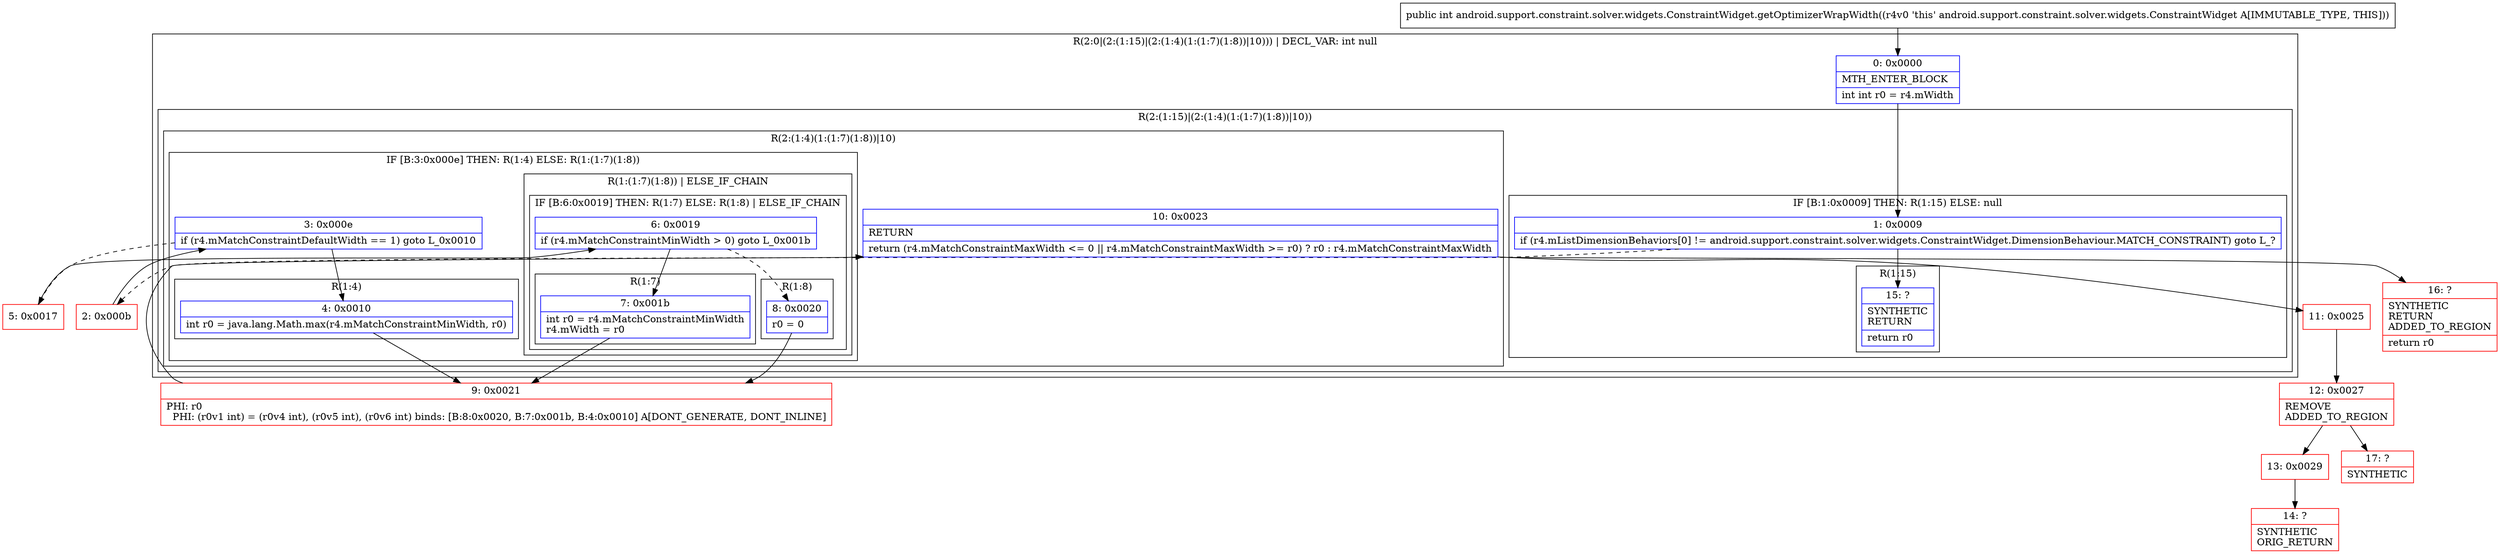 digraph "CFG forandroid.support.constraint.solver.widgets.ConstraintWidget.getOptimizerWrapWidth()I" {
subgraph cluster_Region_1465867868 {
label = "R(2:0|(2:(1:15)|(2:(1:4)(1:(1:7)(1:8))|10))) | DECL_VAR: int null\l";
node [shape=record,color=blue];
Node_0 [shape=record,label="{0\:\ 0x0000|MTH_ENTER_BLOCK\l|int int r0 = r4.mWidth\l}"];
subgraph cluster_Region_305246788 {
label = "R(2:(1:15)|(2:(1:4)(1:(1:7)(1:8))|10))";
node [shape=record,color=blue];
subgraph cluster_IfRegion_1115095203 {
label = "IF [B:1:0x0009] THEN: R(1:15) ELSE: null";
node [shape=record,color=blue];
Node_1 [shape=record,label="{1\:\ 0x0009|if (r4.mListDimensionBehaviors[0] != android.support.constraint.solver.widgets.ConstraintWidget.DimensionBehaviour.MATCH_CONSTRAINT) goto L_?\l}"];
subgraph cluster_Region_1286234797 {
label = "R(1:15)";
node [shape=record,color=blue];
Node_15 [shape=record,label="{15\:\ ?|SYNTHETIC\lRETURN\l|return r0\l}"];
}
}
subgraph cluster_Region_1602477193 {
label = "R(2:(1:4)(1:(1:7)(1:8))|10)";
node [shape=record,color=blue];
subgraph cluster_IfRegion_1901126454 {
label = "IF [B:3:0x000e] THEN: R(1:4) ELSE: R(1:(1:7)(1:8))";
node [shape=record,color=blue];
Node_3 [shape=record,label="{3\:\ 0x000e|if (r4.mMatchConstraintDefaultWidth == 1) goto L_0x0010\l}"];
subgraph cluster_Region_163792671 {
label = "R(1:4)";
node [shape=record,color=blue];
Node_4 [shape=record,label="{4\:\ 0x0010|int r0 = java.lang.Math.max(r4.mMatchConstraintMinWidth, r0)\l}"];
}
subgraph cluster_Region_1852628170 {
label = "R(1:(1:7)(1:8)) | ELSE_IF_CHAIN\l";
node [shape=record,color=blue];
subgraph cluster_IfRegion_350530492 {
label = "IF [B:6:0x0019] THEN: R(1:7) ELSE: R(1:8) | ELSE_IF_CHAIN\l";
node [shape=record,color=blue];
Node_6 [shape=record,label="{6\:\ 0x0019|if (r4.mMatchConstraintMinWidth \> 0) goto L_0x001b\l}"];
subgraph cluster_Region_1136023853 {
label = "R(1:7)";
node [shape=record,color=blue];
Node_7 [shape=record,label="{7\:\ 0x001b|int r0 = r4.mMatchConstraintMinWidth\lr4.mWidth = r0\l}"];
}
subgraph cluster_Region_1849050889 {
label = "R(1:8)";
node [shape=record,color=blue];
Node_8 [shape=record,label="{8\:\ 0x0020|r0 = 0\l}"];
}
}
}
}
Node_10 [shape=record,label="{10\:\ 0x0023|RETURN\l|return (r4.mMatchConstraintMaxWidth \<= 0 \|\| r4.mMatchConstraintMaxWidth \>= r0) ? r0 : r4.mMatchConstraintMaxWidth\l}"];
}
}
}
Node_2 [shape=record,color=red,label="{2\:\ 0x000b}"];
Node_5 [shape=record,color=red,label="{5\:\ 0x0017}"];
Node_9 [shape=record,color=red,label="{9\:\ 0x0021|PHI: r0 \l  PHI: (r0v1 int) = (r0v4 int), (r0v5 int), (r0v6 int) binds: [B:8:0x0020, B:7:0x001b, B:4:0x0010] A[DONT_GENERATE, DONT_INLINE]\l}"];
Node_11 [shape=record,color=red,label="{11\:\ 0x0025}"];
Node_12 [shape=record,color=red,label="{12\:\ 0x0027|REMOVE\lADDED_TO_REGION\l}"];
Node_13 [shape=record,color=red,label="{13\:\ 0x0029}"];
Node_14 [shape=record,color=red,label="{14\:\ ?|SYNTHETIC\lORIG_RETURN\l}"];
Node_16 [shape=record,color=red,label="{16\:\ ?|SYNTHETIC\lRETURN\lADDED_TO_REGION\l|return r0\l}"];
Node_17 [shape=record,color=red,label="{17\:\ ?|SYNTHETIC\l}"];
MethodNode[shape=record,label="{public int android.support.constraint.solver.widgets.ConstraintWidget.getOptimizerWrapWidth((r4v0 'this' android.support.constraint.solver.widgets.ConstraintWidget A[IMMUTABLE_TYPE, THIS])) }"];
MethodNode -> Node_0;
Node_0 -> Node_1;
Node_1 -> Node_2[style=dashed];
Node_1 -> Node_15;
Node_3 -> Node_4;
Node_3 -> Node_5[style=dashed];
Node_4 -> Node_9;
Node_6 -> Node_7;
Node_6 -> Node_8[style=dashed];
Node_7 -> Node_9;
Node_8 -> Node_9;
Node_10 -> Node_11;
Node_10 -> Node_16;
Node_2 -> Node_3;
Node_5 -> Node_6;
Node_9 -> Node_10;
Node_11 -> Node_12;
Node_12 -> Node_13;
Node_12 -> Node_17;
Node_13 -> Node_14;
}

